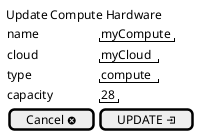 @startuml

salt
{
  Update Compute Hardware
  {
      name | "myCompute"
      cloud | "myCloud"
      type | "compute"
      capacity | "28"
      [ Cancel <&circle-x>] | [ UPDATE <&account-login> ]
  }
}

@enduml
